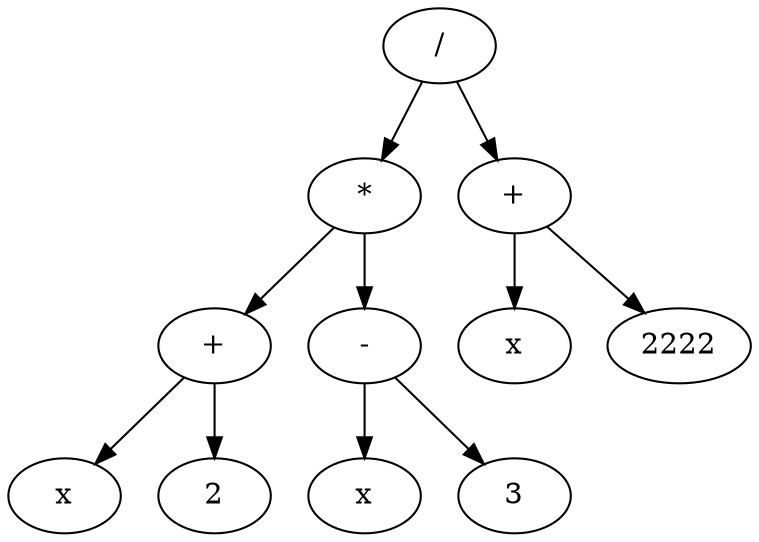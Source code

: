 digraph {
	node0x556d6ba6c6c0[label="/"]
	node0x556d6ba6c6f0[label="*"]
	node0x556d6ba6c6c0 -> node0x556d6ba6c6f0
	node0x556d6ba6c6f0[label="*"]
	node0x556d6ba6c720[label="+"]
	node0x556d6ba6c6f0 -> node0x556d6ba6c720
	node0x556d6ba6c720[label="+"]
	node0x556d6ba6c750[label="x"]
	node0x556d6ba6c720 -> node0x556d6ba6c750
	node0x556d6ba6c720[label="+"]
	node0x556d6ba6c7e0[label="2"]
	node0x556d6ba6c720 -> node0x556d6ba6c7e0
	node0x556d6ba6c6f0[label="*"]
	node0x556d6ba6c850[label="-"]
	node0x556d6ba6c6f0 -> node0x556d6ba6c850
	node0x556d6ba6c850[label="-"]
	node0x556d6ba6c880[label="x"]
	node0x556d6ba6c850 -> node0x556d6ba6c880
	node0x556d6ba6c850[label="-"]
	node0x556d6ba6c910[label="3"]
	node0x556d6ba6c850 -> node0x556d6ba6c910
	node0x556d6ba6c6c0[label="/"]
	node0x556d6ba6c980[label="+"]
	node0x556d6ba6c6c0 -> node0x556d6ba6c980
	node0x556d6ba6c980[label="+"]
	node0x556d6ba6c9b0[label="x"]
	node0x556d6ba6c980 -> node0x556d6ba6c9b0
	node0x556d6ba6c980[label="+"]
	node0x556d6ba6ca40[label="2222"]
	node0x556d6ba6c980 -> node0x556d6ba6ca40
}
